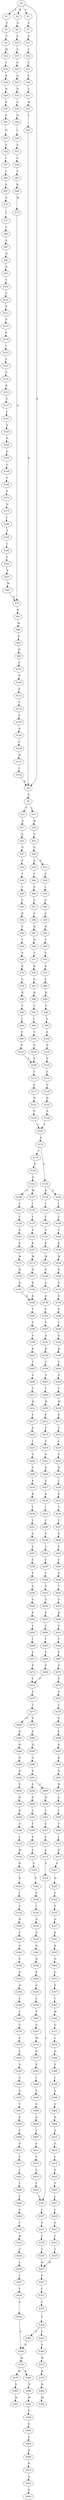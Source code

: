 strict digraph  {
	S0 -> S1 [ label = T ];
	S0 -> S2 [ label = R ];
	S0 -> S3 [ label = F ];
	S0 -> S4 [ label = K ];
	S1 -> S5 [ label = P ];
	S2 -> S6 [ label = Q ];
	S3 -> S7 [ label = S ];
	S4 -> S8 [ label = G ];
	S5 -> S9 [ label = C ];
	S6 -> S10 [ label = S ];
	S7 -> S11 [ label = S ];
	S8 -> S12 [ label = F ];
	S8 -> S13 [ label = L ];
	S9 -> S14 [ label = W ];
	S10 -> S15 [ label = S ];
	S11 -> S16 [ label = T ];
	S12 -> S17 [ label = F ];
	S13 -> S18 [ label = W ];
	S14 -> S19 [ label = L ];
	S15 -> S20 [ label = G ];
	S16 -> S21 [ label = V ];
	S17 -> S22 [ label = S ];
	S18 -> S23 [ label = S ];
	S19 -> S24 [ label = K ];
	S20 -> S25 [ label = Q ];
	S21 -> S26 [ label = S ];
	S22 -> S27 [ label = G ];
	S23 -> S28 [ label = G ];
	S24 -> S29 [ label = N ];
	S25 -> S30 [ label = H ];
	S26 -> S31 [ label = C ];
	S27 -> S32 [ label = E ];
	S28 -> S33 [ label = E ];
	S28 -> S34 [ label = D ];
	S29 -> S35 [ label = D ];
	S30 -> S36 [ label = G ];
	S31 -> S37 [ label = W ];
	S32 -> S38 [ label = T ];
	S33 -> S39 [ label = T ];
	S34 -> S40 [ label = T ];
	S35 -> S41 [ label = E ];
	S36 -> S42 [ label = N ];
	S37 -> S43 [ label = L ];
	S38 -> S44 [ label = I ];
	S39 -> S45 [ label = I ];
	S40 -> S46 [ label = V ];
	S41 -> S47 [ label = N ];
	S42 -> S48 [ label = I ];
	S43 -> S4 [ label = K ];
	S44 -> S49 [ label = C ];
	S45 -> S50 [ label = C ];
	S46 -> S51 [ label = C ];
	S47 -> S52 [ label = E ];
	S48 -> S53 [ label = A ];
	S49 -> S54 [ label = N ];
	S50 -> S55 [ label = S ];
	S51 -> S56 [ label = S ];
	S52 -> S57 [ label = I ];
	S53 -> S58 [ label = C ];
	S54 -> S59 [ label = S ];
	S55 -> S60 [ label = N ];
	S56 -> S61 [ label = K ];
	S57 -> S62 [ label = C ];
	S58 -> S63 [ label = Y ];
	S59 -> S64 [ label = Y ];
	S60 -> S65 [ label = Y ];
	S61 -> S66 [ label = H ];
	S62 -> S67 [ label = E ];
	S63 -> S68 [ label = K ];
	S64 -> S69 [ label = S ];
	S65 -> S70 [ label = S ];
	S66 -> S71 [ label = A ];
	S67 -> S72 [ label = S ];
	S68 -> S73 [ label = W ];
	S69 -> S74 [ label = K ];
	S70 -> S75 [ label = K ];
	S71 -> S76 [ label = K ];
	S72 -> S77 [ label = I ];
	S73 -> S78 [ label = Q ];
	S74 -> S79 [ label = G ];
	S75 -> S80 [ label = G ];
	S76 -> S81 [ label = G ];
	S77 -> S82 [ label = V ];
	S78 -> S83 [ label = K ];
	S79 -> S84 [ label = R ];
	S80 -> S85 [ label = H ];
	S81 -> S86 [ label = R ];
	S82 -> S87 [ label = S ];
	S83 -> S88 [ label = M ];
	S84 -> S89 [ label = Y ];
	S85 -> S90 [ label = Y ];
	S86 -> S91 [ label = Y ];
	S87 -> S92 [ label = N ];
	S88 -> S93 [ label = E ];
	S89 -> S94 [ label = I ];
	S90 -> S95 [ label = N ];
	S91 -> S96 [ label = I ];
	S92 -> S97 [ label = R ];
	S93 -> S98 [ label = D ];
	S94 -> S99 [ label = F ];
	S95 -> S100 [ label = F ];
	S96 -> S101 [ label = F ];
	S97 -> S102 [ label = Y ];
	S98 -> S103 [ label = Y ];
	S99 -> S104 [ label = P ];
	S100 -> S105 [ label = P ];
	S101 -> S106 [ label = P ];
	S102 -> S107 [ label = I ];
	S103 -> S108 [ label = N ];
	S104 -> S109 [ label = F ];
	S105 -> S110 [ label = F ];
	S106 -> S109 [ label = F ];
	S107 -> S111 [ label = S ];
	S108 -> S112 [ label = S ];
	S109 -> S113 [ label = I ];
	S110 -> S114 [ label = I ];
	S111 -> S115 [ label = P ];
	S112 -> S116 [ label = T ];
	S113 -> S117 [ label = C ];
	S114 -> S118 [ label = C ];
	S115 -> S119 [ label = F ];
	S116 -> S120 [ label = V ];
	S117 -> S121 [ label = R ];
	S118 -> S122 [ label = R ];
	S119 -> S123 [ label = I ];
	S120 -> S124 [ label = S ];
	S121 -> S125 [ label = P ];
	S122 -> S126 [ label = P ];
	S123 -> S127 [ label = C ];
	S124 -> S128 [ label = C ];
	S125 -> S129 [ label = Y ];
	S126 -> S129 [ label = Y ];
	S127 -> S130 [ label = S ];
	S128 -> S131 [ label = W ];
	S129 -> S132 [ label = D ];
	S130 -> S133 [ label = K ];
	S131 -> S134 [ label = L ];
	S132 -> S135 [ label = T ];
	S132 -> S136 [ label = E ];
	S133 -> S137 [ label = S ];
	S134 -> S4 [ label = K ];
	S135 -> S138 [ label = D ];
	S136 -> S139 [ label = K ];
	S136 -> S140 [ label = P ];
	S137 -> S141 [ label = L ];
	S138 -> S142 [ label = E ];
	S139 -> S143 [ label = T ];
	S140 -> S144 [ label = L ];
	S141 -> S145 [ label = S ];
	S142 -> S146 [ label = V ];
	S142 -> S147 [ label = M ];
	S143 -> S148 [ label = C ];
	S144 -> S149 [ label = C ];
	S145 -> S150 [ label = N ];
	S146 -> S151 [ label = L ];
	S147 -> S152 [ label = L ];
	S148 -> S153 [ label = Y ];
	S149 -> S154 [ label = T ];
	S150 -> S155 [ label = G ];
	S151 -> S156 [ label = C ];
	S152 -> S157 [ label = C ];
	S153 -> S158 [ label = K ];
	S154 -> S159 [ label = K ];
	S155 -> S160 [ label = G ];
	S156 -> S161 [ label = P ];
	S157 -> S162 [ label = P ];
	S158 -> S163 [ label = W ];
	S159 -> S164 [ label = W ];
	S160 -> S165 [ label = F ];
	S161 -> S166 [ label = K ];
	S162 -> S167 [ label = K ];
	S163 -> S168 [ label = N ];
	S164 -> S169 [ label = K ];
	S165 -> S170 [ label = E ];
	S166 -> S171 [ label = W ];
	S167 -> S172 [ label = W ];
	S168 -> S173 [ label = G ];
	S169 -> S174 [ label = G ];
	S170 -> S175 [ label = N ];
	S171 -> S176 [ label = H ];
	S172 -> S177 [ label = H ];
	S173 -> S178 [ label = D ];
	S174 -> S179 [ label = D ];
	S175 -> S180 [ label = I ];
	S176 -> S181 [ label = R ];
	S177 -> S182 [ label = R ];
	S178 -> S183 [ label = Y ];
	S179 -> S184 [ label = Y ];
	S180 -> S185 [ label = A ];
	S181 -> S186 [ label = D ];
	S182 -> S186 [ label = D ];
	S183 -> S187 [ label = V ];
	S184 -> S188 [ label = I ];
	S185 -> S189 [ label = C ];
	S186 -> S190 [ label = Y ];
	S187 -> S191 [ label = A ];
	S188 -> S192 [ label = A ];
	S189 -> S193 [ label = Y ];
	S190 -> S194 [ label = V ];
	S191 -> S195 [ label = R ];
	S192 -> S196 [ label = K ];
	S193 -> S197 [ label = K ];
	S194 -> S198 [ label = A ];
	S195 -> S199 [ label = T ];
	S196 -> S200 [ label = T ];
	S197 -> S201 [ label = W ];
	S198 -> S202 [ label = K ];
	S199 -> S203 [ label = A ];
	S200 -> S204 [ label = A ];
	S201 -> S78 [ label = Q ];
	S202 -> S205 [ label = T ];
	S203 -> S206 [ label = C ];
	S204 -> S207 [ label = C ];
	S205 -> S208 [ label = A ];
	S206 -> S209 [ label = W ];
	S207 -> S210 [ label = W ];
	S208 -> S211 [ label = C ];
	S209 -> S212 [ label = P ];
	S210 -> S213 [ label = P ];
	S211 -> S214 [ label = W ];
	S212 -> S215 [ label = F ];
	S213 -> S216 [ label = Y ];
	S214 -> S217 [ label = P ];
	S215 -> S218 [ label = F ];
	S216 -> S219 [ label = L ];
	S217 -> S220 [ label = S ];
	S218 -> S221 [ label = S ];
	S219 -> S222 [ label = S ];
	S220 -> S223 [ label = L ];
	S221 -> S224 [ label = N ];
	S222 -> S225 [ label = N ];
	S223 -> S226 [ label = S ];
	S224 -> S227 [ label = A ];
	S225 -> S228 [ label = T ];
	S226 -> S229 [ label = G ];
	S227 -> S230 [ label = K ];
	S228 -> S231 [ label = K ];
	S229 -> S232 [ label = K ];
	S230 -> S233 [ label = I ];
	S231 -> S234 [ label = T ];
	S232 -> S235 [ label = K ];
	S233 -> S236 [ label = C ];
	S234 -> S237 [ label = C ];
	S235 -> S238 [ label = T ];
	S236 -> S239 [ label = S ];
	S237 -> S240 [ label = S ];
	S238 -> S241 [ label = C ];
	S239 -> S242 [ label = F ];
	S240 -> S243 [ label = F ];
	S241 -> S244 [ label = S ];
	S242 -> S245 [ label = Y ];
	S243 -> S246 [ label = Y ];
	S244 -> S247 [ label = F ];
	S245 -> S248 [ label = T ];
	S246 -> S249 [ label = T ];
	S247 -> S250 [ label = Y ];
	S248 -> S251 [ label = S ];
	S249 -> S252 [ label = T ];
	S250 -> S253 [ label = V ];
	S251 -> S254 [ label = G ];
	S252 -> S255 [ label = G ];
	S253 -> S256 [ label = S ];
	S254 -> S257 [ label = K ];
	S255 -> S258 [ label = K ];
	S256 -> S259 [ label = G ];
	S257 -> S260 [ label = Y ];
	S258 -> S261 [ label = Y ];
	S259 -> S262 [ label = K ];
	S260 -> S263 [ label = I ];
	S261 -> S264 [ label = T ];
	S262 -> S265 [ label = Y ];
	S263 -> S266 [ label = F ];
	S264 -> S267 [ label = F ];
	S265 -> S268 [ label = I ];
	S266 -> S269 [ label = P ];
	S267 -> S270 [ label = P ];
	S268 -> S271 [ label = F ];
	S269 -> S272 [ label = F ];
	S270 -> S273 [ label = F ];
	S271 -> S274 [ label = P ];
	S272 -> S275 [ label = V ];
	S273 -> S276 [ label = V ];
	S274 -> S272 [ label = F ];
	S275 -> S277 [ label = C ];
	S276 -> S278 [ label = C ];
	S277 -> S279 [ label = P ];
	S277 -> S280 [ label = S ];
	S278 -> S281 [ label = S ];
	S279 -> S282 [ label = A ];
	S280 -> S283 [ label = D ];
	S281 -> S284 [ label = E ];
	S282 -> S285 [ label = Q ];
	S283 -> S286 [ label = K ];
	S284 -> S287 [ label = K ];
	S285 -> S288 [ label = G ];
	S286 -> S289 [ label = D ];
	S287 -> S290 [ label = K ];
	S288 -> S291 [ label = D ];
	S289 -> S292 [ label = R ];
	S290 -> S293 [ label = Q ];
	S291 -> S294 [ label = S ];
	S291 -> S295 [ label = G ];
	S292 -> S296 [ label = E ];
	S293 -> S297 [ label = R ];
	S294 -> S298 [ label = S ];
	S295 -> S299 [ label = N ];
	S296 -> S300 [ label = R ];
	S297 -> S301 [ label = S ];
	S298 -> S302 [ label = C ];
	S299 -> S303 [ label = T ];
	S300 -> S304 [ label = R ];
	S301 -> S305 [ label = L ];
	S302 -> S306 [ label = F ];
	S303 -> S307 [ label = E ];
	S304 -> S308 [ label = A ];
	S305 -> S309 [ label = T ];
	S306 -> S310 [ label = V ];
	S307 -> S311 [ label = Y ];
	S308 -> S312 [ label = L ];
	S309 -> S313 [ label = I ];
	S310 -> S314 [ label = F ];
	S311 -> S315 [ label = S ];
	S312 -> S316 [ label = W ];
	S313 -> S317 [ label = R ];
	S314 -> S318 [ label = S ];
	S315 -> S319 [ label = Y ];
	S316 -> S320 [ label = N ];
	S317 -> S321 [ label = P ];
	S318 -> S322 [ label = S ];
	S319 -> S323 [ label = L ];
	S320 -> S324 [ label = K ];
	S321 -> S325 [ label = H ];
	S322 -> S326 [ label = P ];
	S323 -> S327 [ label = L ];
	S324 -> S328 [ label = T ];
	S325 -> S329 [ label = T ];
	S326 -> S330 [ label = I ];
	S327 -> S331 [ label = F ];
	S328 -> S332 [ label = S ];
	S329 -> S333 [ label = F ];
	S330 -> S334 [ label = D ];
	S331 -> S335 [ label = T ];
	S332 -> S336 [ label = R ];
	S333 -> S337 [ label = D ];
	S334 -> S338 [ label = Q ];
	S335 -> S339 [ label = T ];
	S336 -> S340 [ label = V ];
	S337 -> S341 [ label = E ];
	S338 -> S342 [ label = N ];
	S339 -> S343 [ label = W ];
	S340 -> S344 [ label = Q ];
	S341 -> S345 [ label = R ];
	S342 -> S346 [ label = H ];
	S343 -> S347 [ label = G ];
	S344 -> S348 [ label = S ];
	S345 -> S349 [ label = G ];
	S346 -> S350 [ label = K ];
	S347 -> S351 [ label = L ];
	S348 -> S352 [ label = N ];
	S349 -> S353 [ label = G ];
	S350 -> S354 [ label = G ];
	S351 -> S355 [ label = L ];
	S352 -> S356 [ label = N ];
	S353 -> S357 [ label = E ];
	S354 -> S358 [ label = L ];
	S355 -> S359 [ label = Y ];
	S356 -> S360 [ label = L ];
	S357 -> S361 [ label = L ];
	S358 -> S362 [ label = P ];
	S359 -> S363 [ label = T ];
	S359 -> S364 [ label = S ];
	S360 -> S365 [ label = L ];
	S361 -> S366 [ label = W ];
	S362 -> S367 [ label = G ];
	S363 -> S368 [ label = S ];
	S364 -> S369 [ label = S ];
	S365 -> S370 [ label = G ];
	S366 -> S371 [ label = G ];
	S367 -> S372 [ label = W ];
	S368 -> S373 [ label = W ];
	S369 -> S374 [ label = W ];
	S370 -> S375 [ label = P ];
	S371 -> S376 [ label = L ];
	S372 -> S377 [ label = N ];
	S373 -> S378 [ label = R ];
	S374 -> S379 [ label = W ];
	S374 -> S380 [ label = R ];
	S375 -> S381 [ label = P ];
	S376 -> S382 [ label = N ];
	S377 -> S383 [ label = P ];
	S378 -> S384 [ label = N ];
	S379 -> S385 [ label = S ];
	S380 -> S386 [ label = N ];
	S381 -> S387 [ label = A ];
	S382 -> S388 [ label = P ];
	S383 -> S389 [ label = I ];
	S384 -> S390 [ label = M ];
	S385 -> S391 [ label = M ];
	S386 -> S392 [ label = M ];
	S387 -> S393 [ label = G ];
	S388 -> S394 [ label = I ];
	S389 -> S395 [ label = E ];
	S392 -> S396 [ label = E ];
	S393 -> S397 [ label = S ];
	S394 -> S398 [ label = E ];
	S395 -> S399 [ label = G ];
	S396 -> S400 [ label = G ];
	S397 -> S401 [ label = T ];
	S398 -> S402 [ label = G ];
	S399 -> S403 [ label = N ];
	S400 -> S404 [ label = P ];
	S401 -> S405 [ label = E ];
	S402 -> S406 [ label = N ];
	S403 -> S407 [ label = T ];
	S404 -> S408 [ label = K ];
	S405 -> S409 [ label = S ];
	S406 -> S410 [ label = A ];
	S407 -> S411 [ label = E ];
	S408 -> S412 [ label = K ];
	S409 -> S413 [ label = S ];
	S410 -> S414 [ label = E ];
	S411 -> S415 [ label = Y ];
	S412 -> S416 [ label = E ];
	S413 -> S417 [ label = Y ];
	S414 -> S418 [ label = C ];
	S415 -> S419 [ label = S ];
	S416 -> S420 [ label = R ];
	S417 -> S421 [ label = L ];
	S418 -> S422 [ label = S ];
	S419 -> S423 [ label = Y ];
	S421 -> S424 [ label = L ];
	S422 -> S425 [ label = Y ];
	S423 -> S323 [ label = L ];
	S424 -> S426 [ label = F ];
	S425 -> S427 [ label = L ];
	S426 -> S428 [ label = A ];
	S427 -> S429 [ label = L ];
	S428 -> S430 [ label = T ];
	S429 -> S431 [ label = F ];
	S430 -> S432 [ label = W ];
	S431 -> S433 [ label = T ];
	S432 -> S434 [ label = G ];
	S433 -> S435 [ label = T ];
	S434 -> S436 [ label = L ];
	S435 -> S343 [ label = W ];
	S436 -> S437 [ label = L ];
	S437 -> S438 [ label = Y ];
	S438 -> S439 [ label = S ];
	S439 -> S369 [ label = S ];
}
